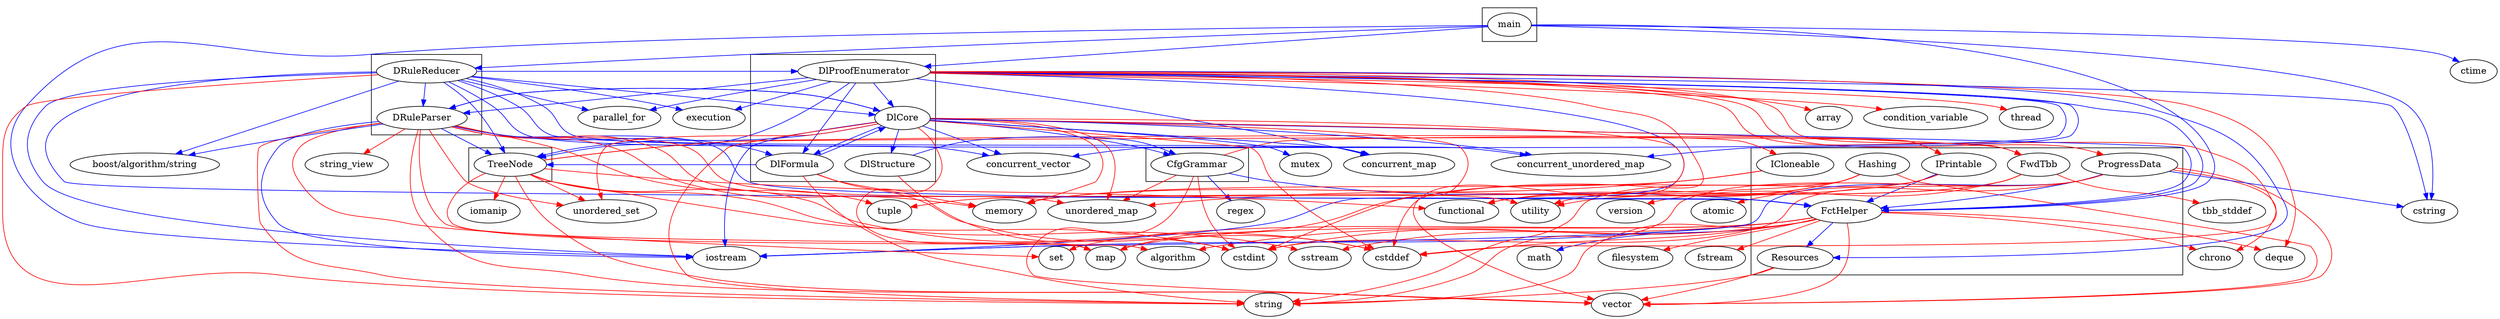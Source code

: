 digraph {
	CfgGrammar -> FctHelper [color=blue]
	CfgGrammar -> regex [color=blue]
	CfgGrammar -> IPrintable [color=red]
	CfgGrammar -> cstdint [color=red]
	CfgGrammar -> unordered_map [color=red]
	CfgGrammar -> vector [color=red]
	subgraph "cluster_D:/Dropbox/eclipse/pmGenerator\grammar" {
		CfgGrammar
		CfgGrammar
	}
	FctHelper -> Resources [color=blue]
	FctHelper -> iostream [color=blue]
	FctHelper -> math [color=blue]
	FctHelper -> algorithm [color=red]
	FctHelper -> chrono [color=red]
	FctHelper -> cstddef [color=red]
	FctHelper -> cstdint [color=red]
	FctHelper -> deque [color=red]
	FctHelper -> filesystem [color=red]
	FctHelper -> fstream [color=red]
	FctHelper -> map [color=red]
	FctHelper -> set [color=red]
	FctHelper -> sstream [color=red]
	FctHelper -> string [color=red]
	FctHelper -> vector [color=red]
	FwdTbb -> version [color=red]
	FwdTbb -> tbb_stddef [color=red]
	FwdTbb -> functional [color=red]
	FwdTbb -> utility [color=red]
	Hashing -> cstddef [color=red]
	Hashing -> functional [color=red]
	Hashing -> tuple [color=red]
	Hashing -> utility [color=red]
	Hashing -> vector [color=red]
	ICloneable -> memory [color=red]
	ICloneable -> unordered_map [color=red]
	IPrintable -> FctHelper [color=blue]
	IPrintable -> memory [color=red]
	IPrintable -> string [color=red]
	ProgressData -> FctHelper [color=blue]
	ProgressData -> cstring [color=blue]
	ProgressData -> iostream [color=blue]
	ProgressData -> atomic [color=red]
	ProgressData -> chrono [color=red]
	ProgressData -> cstdint [color=red]
	ProgressData -> string [color=red]
	ProgressData -> vector [color=red]
	Resources -> string [color=red]
	Resources -> vector [color=red]
	subgraph "cluster_D:/Dropbox/eclipse/pmGenerator\helper" {
		FctHelper
		FctHelper
		FwdTbb
		Hashing
		ICloneable
		IPrintable
		IPrintable
		ProgressData
		ProgressData
		Resources
		Resources
	}
	main -> FctHelper [color=blue]
	main -> DRuleReducer [color=blue]
	main -> DlProofEnumerator [color=blue]
	main -> cstring [color=blue]
	main -> ctime [color=blue]
	main -> iostream [color=blue]
	subgraph "cluster_D:/Dropbox/eclipse/pmGenerator" {
		main
	}
	DRuleParser -> FctHelper [color=blue]
	DRuleParser -> TreeNode [color=blue]
	DRuleParser -> DlCore [color=blue]
	DRuleParser -> DlFormula [color=blue]
	DRuleParser -> "boost/algorithm/string" [color=blue]
	DRuleParser -> iostream [color=blue]
	DRuleParser -> map [color=red]
	DRuleParser -> memory [color=red]
	DRuleParser -> set [color=red]
	DRuleParser -> string_view [color=red]
	DRuleParser -> string [color=red]
	DRuleParser -> tuple [color=red]
	DRuleParser -> unordered_map [color=red]
	DRuleParser -> unordered_set [color=red]
	DRuleParser -> utility [color=red]
	DRuleParser -> vector [color=red]
	DRuleReducer -> FctHelper [color=blue]
	DRuleReducer -> TreeNode [color=blue]
	DRuleReducer -> DlCore [color=blue]
	DRuleReducer -> DlProofEnumerator [color=blue]
	DRuleReducer -> DRuleParser [color=blue]
	DRuleReducer -> concurrent_map [color=blue]
	DRuleReducer -> concurrent_unordered_map [color=blue]
	DRuleReducer -> concurrent_vector [color=blue]
	DRuleReducer -> parallel_for [color=blue]
	DRuleReducer -> "boost/algorithm/string" [color=blue]
	DRuleReducer -> execution [color=blue]
	DRuleReducer -> iostream [color=blue]
	DRuleReducer -> string [color=red]
	subgraph "cluster_D:/Dropbox/eclipse/pmGenerator\metamath" {
		DRuleParser
		DRuleParser
		DRuleReducer
		DRuleReducer
	}
	DlCore -> FctHelper [color=blue]
	DlCore -> TreeNode [color=blue]
	DlCore -> CfgGrammar [color=blue]
	DlCore -> DRuleParser [color=blue]
	DlCore -> DlFormula [color=blue]
	DlCore -> DlStructure [color=blue]
	DlCore -> concurrent_map [color=blue]
	DlCore -> concurrent_unordered_map [color=blue]
	DlCore -> concurrent_vector [color=blue]
	DlCore -> iostream [color=blue]
	DlCore -> mutex [color=blue]
	DlCore -> FwdTbb [color=red]
	DlCore -> cstddef [color=red]
	DlCore -> cstdint [color=red]
	DlCore -> map [color=red]
	DlCore -> memory [color=red]
	DlCore -> string [color=red]
	DlCore -> unordered_map [color=red]
	DlCore -> unordered_set [color=red]
	DlCore -> vector [color=red]
	DlFormula -> TreeNode [color=blue]
	DlFormula -> DlCore [color=blue]
	DlFormula -> cstddef [color=red]
	DlFormula -> memory [color=red]
	DlFormula -> string [color=red]
	DlProofEnumerator -> FctHelper [color=blue]
	DlProofEnumerator -> Resources [color=blue]
	DlProofEnumerator -> TreeNode [color=blue]
	DlProofEnumerator -> DRuleParser [color=blue]
	DlProofEnumerator -> DlCore [color=blue]
	DlProofEnumerator -> DlFormula [color=blue]
	DlProofEnumerator -> concurrent_map [color=blue]
	DlProofEnumerator -> concurrent_unordered_map [color=blue]
	DlProofEnumerator -> concurrent_vector [color=blue]
	DlProofEnumerator -> parallel_for [color=blue]
	DlProofEnumerator -> cstring [color=blue]
	DlProofEnumerator -> execution [color=blue]
	DlProofEnumerator -> iostream [color=blue]
	DlProofEnumerator -> FwdTbb [color=red]
	DlProofEnumerator -> ProgressData [color=red]
	DlProofEnumerator -> array [color=red]
	DlProofEnumerator -> condition_variable [color=red]
	DlProofEnumerator -> cstddef [color=red]
	DlProofEnumerator -> deque [color=red]
	DlProofEnumerator -> map [color=red]
	DlProofEnumerator -> thread [color=red]
	DlStructure -> CfgGrammar [color=blue]
	DlStructure -> cstdint [color=red]
	subgraph "cluster_D:/Dropbox/eclipse/pmGenerator\nortmann" {
		DlCore
		DlCore
		DlFormula
		DlFormula
		DlProofEnumerator
		DlProofEnumerator
		DlStructure
		DlStructure
	}
	TreeNode -> ICloneable [color=red]
	TreeNode -> IPrintable [color=red]
	TreeNode -> algorithm [color=red]
	TreeNode -> cstddef [color=red]
	TreeNode -> cstdint [color=red]
	TreeNode -> functional [color=red]
	TreeNode -> iomanip [color=red]
	TreeNode -> sstream [color=red]
	TreeNode -> unordered_set [color=red]
	TreeNode -> vector [color=red]
	subgraph "cluster_D:/Dropbox/eclipse/pmGenerator\tree" {
		TreeNode
	}
}

